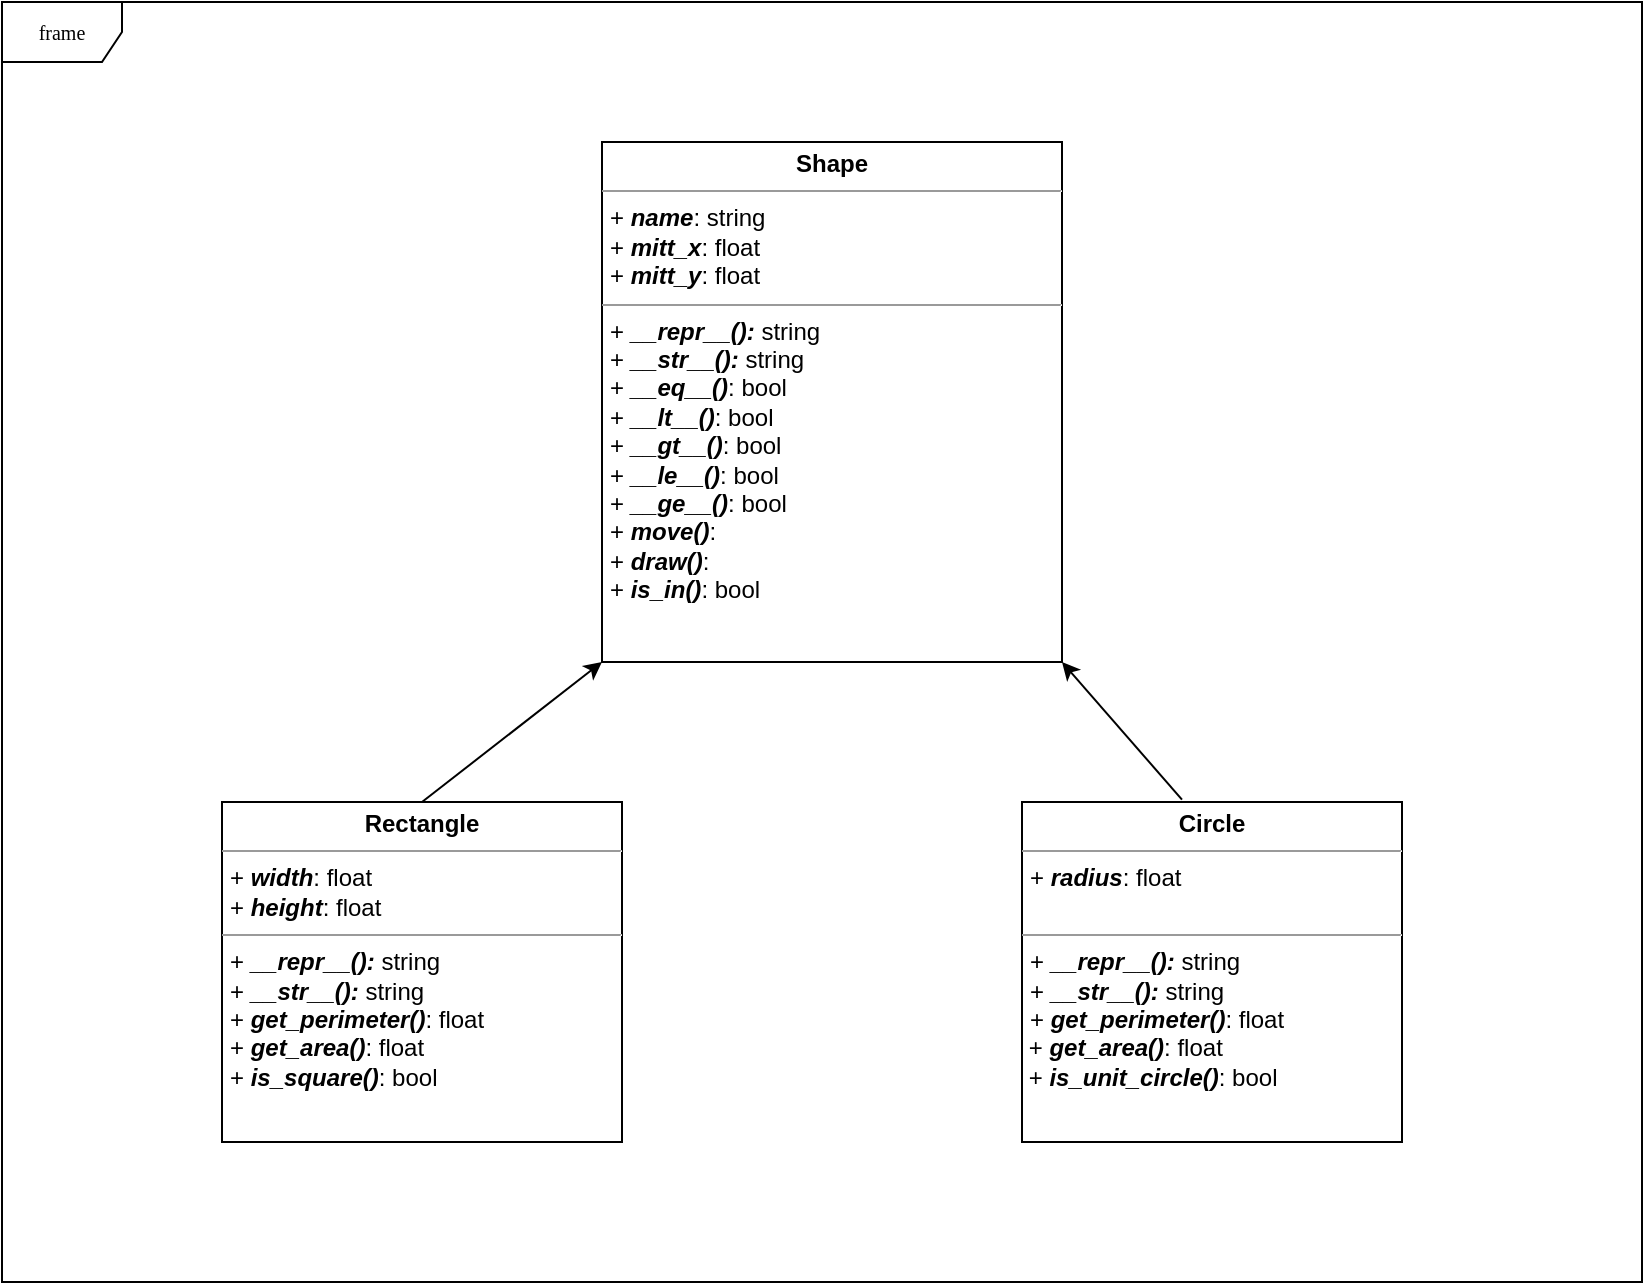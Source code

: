 <mxfile version="22.0.4" type="github">
  <diagram name="Page-1" id="c4acf3e9-155e-7222-9cf6-157b1a14988f">
    <mxGraphModel dx="1889" dy="1661" grid="1" gridSize="10" guides="1" tooltips="1" connect="1" arrows="1" fold="1" page="1" pageScale="1" pageWidth="850" pageHeight="1100" background="none" math="0" shadow="0">
      <root>
        <mxCell id="0" />
        <mxCell id="1" parent="0" />
        <mxCell id="17acba5748e5396b-1" value="frame" style="shape=umlFrame;whiteSpace=wrap;html=1;rounded=0;shadow=0;comic=0;labelBackgroundColor=none;strokeWidth=1;fontFamily=Verdana;fontSize=10;align=center;" parent="1" vertex="1">
          <mxGeometry x="-110" y="-40" width="820" height="640" as="geometry" />
        </mxCell>
        <mxCell id="5d2195bd80daf111-18" value="&lt;p style=&quot;margin:0px;margin-top:4px;text-align:center;&quot;&gt;&lt;b&gt;Rectangle&lt;/b&gt;&lt;br&gt;&lt;/p&gt;&lt;hr size=&quot;1&quot;&gt;&lt;p style=&quot;margin:0px;margin-left:4px;&quot;&gt;+ &lt;b&gt;&lt;i&gt;width&lt;/i&gt;&lt;/b&gt;: float&lt;br&gt;+ &lt;b&gt;&lt;i&gt;height&lt;/i&gt;&lt;/b&gt;: float&lt;br&gt;&lt;/p&gt;&lt;hr size=&quot;1&quot;&gt;&lt;p style=&quot;margin:0px;margin-left:4px;&quot;&gt;+ &lt;b&gt;&lt;i&gt;__repr__(): &lt;/i&gt;&lt;/b&gt;string&lt;br&gt;+ &lt;b&gt;&lt;i&gt;__str__(): &lt;/i&gt;&lt;/b&gt;string&lt;/p&gt;&lt;p style=&quot;margin:0px;margin-left:4px;&quot;&gt;+ &lt;b&gt;&lt;i&gt;get_perimeter()&lt;/i&gt;&lt;/b&gt;: float&lt;/p&gt;&lt;p style=&quot;margin:0px;margin-left:4px;&quot;&gt;+ &lt;b&gt;&lt;i&gt;get_area()&lt;/i&gt;&lt;/b&gt;: float&lt;/p&gt;&lt;p style=&quot;margin:0px;margin-left:4px;&quot;&gt;+ &lt;b&gt;&lt;i&gt;is_square()&lt;/i&gt;&lt;/b&gt;: bool&lt;br&gt;&lt;/p&gt;" style="verticalAlign=top;align=left;overflow=fill;fontSize=12;fontFamily=Helvetica;html=1;rounded=0;shadow=0;comic=0;labelBackgroundColor=none;strokeWidth=1" parent="1" vertex="1">
          <mxGeometry y="360" width="200" height="170" as="geometry" />
        </mxCell>
        <mxCell id="H4dJEg-eO4Z0APqnT_hP-1" value="&lt;p style=&quot;margin:0px;margin-top:4px;text-align:center;&quot;&gt;&lt;b&gt;Shape&lt;/b&gt;&lt;br&gt;&lt;/p&gt;&lt;hr size=&quot;1&quot;&gt;&lt;p style=&quot;margin:0px;margin-left:4px;&quot;&gt;+ &lt;b&gt;&lt;i&gt;name&lt;/i&gt;&lt;/b&gt;: string&lt;br&gt;+ &lt;b&gt;&lt;i&gt;mitt_x&lt;/i&gt;&lt;/b&gt;: float&lt;/p&gt;&lt;p style=&quot;margin:0px;margin-left:4px;&quot;&gt;+ &lt;b&gt;&lt;i&gt;mitt_y&lt;/i&gt;&lt;/b&gt;: float&lt;/p&gt;&lt;hr size=&quot;1&quot;&gt;&lt;p style=&quot;margin:0px;margin-left:4px;&quot;&gt;+ &lt;b&gt;&lt;i&gt;__repr__(): &lt;/i&gt;&lt;/b&gt;string&lt;br&gt;+ &lt;b&gt;&lt;i&gt;__str__(): &lt;/i&gt;&lt;/b&gt;string&lt;/p&gt;&lt;p style=&quot;margin:0px;margin-left:4px;&quot;&gt;+ &lt;b&gt;&lt;i&gt;__eq__()&lt;/i&gt;&lt;/b&gt;: bool&lt;/p&gt;&lt;p style=&quot;margin:0px;margin-left:4px;&quot;&gt;+&lt;b&gt;&lt;i&gt; __lt__()&lt;/i&gt;&lt;/b&gt;: bool&lt;/p&gt;&lt;p style=&quot;margin:0px;margin-left:4px;&quot;&gt;+ &lt;b&gt;&lt;i&gt;__gt__()&lt;/i&gt;&lt;/b&gt;: bool&lt;/p&gt;&lt;p style=&quot;margin:0px;margin-left:4px;&quot;&gt;+ &lt;b&gt;&lt;i&gt;__le__()&lt;/i&gt;&lt;/b&gt;: bool&lt;/p&gt;&lt;p style=&quot;margin:0px;margin-left:4px;&quot;&gt;+ &lt;b&gt;&lt;i&gt;__ge__()&lt;/i&gt;&lt;/b&gt;: bool&lt;/p&gt;&lt;p style=&quot;margin:0px;margin-left:4px;&quot;&gt;+ &lt;b&gt;&lt;i&gt;move()&lt;/i&gt;&lt;/b&gt;:&lt;/p&gt;&lt;p style=&quot;margin:0px;margin-left:4px;&quot;&gt;+ &lt;b&gt;&lt;i&gt;draw()&lt;/i&gt;&lt;/b&gt;:&lt;/p&gt;&lt;p style=&quot;margin:0px;margin-left:4px;&quot;&gt;+ &lt;b&gt;&lt;i&gt;is_in()&lt;/i&gt;&lt;/b&gt;: bool&lt;br&gt;&lt;/p&gt;&lt;p style=&quot;margin:0px;margin-left:4px;&quot;&gt;&lt;br&gt;&lt;/p&gt;&lt;p style=&quot;margin:0px;margin-left:4px;&quot;&gt;&lt;br&gt;&lt;/p&gt;&lt;p style=&quot;margin:0px;margin-left:4px;&quot;&gt;&lt;br&gt;&lt;/p&gt;" style="verticalAlign=top;align=left;overflow=fill;fontSize=12;fontFamily=Helvetica;html=1;rounded=0;shadow=0;comic=0;labelBackgroundColor=none;strokeWidth=1" vertex="1" parent="1">
          <mxGeometry x="190" y="30" width="230" height="260" as="geometry" />
        </mxCell>
        <mxCell id="H4dJEg-eO4Z0APqnT_hP-2" value="&lt;p style=&quot;margin:0px;margin-top:4px;text-align:center;&quot;&gt;&lt;b&gt;Circle&lt;/b&gt;&lt;br&gt;&lt;/p&gt;&lt;hr size=&quot;1&quot;&gt;&lt;p style=&quot;margin:0px;margin-left:4px;&quot;&gt;+ &lt;b&gt;&lt;i&gt;radius&lt;/i&gt;&lt;/b&gt;: float&lt;br&gt;&lt;br&gt;&lt;/p&gt;&lt;hr size=&quot;1&quot;&gt;&lt;p style=&quot;margin:0px;margin-left:4px;&quot;&gt;+ &lt;b&gt;&lt;i&gt;__repr__(): &lt;/i&gt;&lt;/b&gt;string&lt;br&gt;+ &lt;b&gt;&lt;i&gt;__str__(): &lt;/i&gt;&lt;/b&gt;string&lt;/p&gt;&lt;p style=&quot;margin:0px;margin-left:4px;&quot;&gt;+ &lt;b&gt;&lt;i&gt;get_perimeter()&lt;/i&gt;&lt;/b&gt;: float&lt;/p&gt;&lt;div&gt;&amp;nbsp;+ &lt;b&gt;&lt;i&gt;get_area()&lt;/i&gt;&lt;/b&gt;: float&lt;/div&gt;&lt;div&gt;&amp;nbsp;+ &lt;b&gt;&lt;i&gt;is_unit_circle()&lt;/i&gt;&lt;/b&gt;: bool&lt;br&gt;&lt;/div&gt;&lt;p style=&quot;margin:0px;margin-left:4px;&quot;&gt;&lt;/p&gt;" style="verticalAlign=top;align=left;overflow=fill;fontSize=12;fontFamily=Helvetica;html=1;rounded=0;shadow=0;comic=0;labelBackgroundColor=none;strokeWidth=1" vertex="1" parent="1">
          <mxGeometry x="400" y="360" width="190" height="170" as="geometry" />
        </mxCell>
        <mxCell id="H4dJEg-eO4Z0APqnT_hP-6" value="" style="endArrow=classic;html=1;rounded=0;entryX=0;entryY=1;entryDx=0;entryDy=0;exitX=0.5;exitY=0;exitDx=0;exitDy=0;" edge="1" parent="1" source="5d2195bd80daf111-18" target="H4dJEg-eO4Z0APqnT_hP-1">
          <mxGeometry width="50" height="50" relative="1" as="geometry">
            <mxPoint x="100" y="240" as="sourcePoint" />
            <mxPoint x="150" y="190" as="targetPoint" />
          </mxGeometry>
        </mxCell>
        <mxCell id="H4dJEg-eO4Z0APqnT_hP-7" value="" style="endArrow=classic;html=1;rounded=0;entryX=1;entryY=1;entryDx=0;entryDy=0;exitX=0.421;exitY=-0.007;exitDx=0;exitDy=0;exitPerimeter=0;" edge="1" parent="1" source="H4dJEg-eO4Z0APqnT_hP-2" target="H4dJEg-eO4Z0APqnT_hP-1">
          <mxGeometry width="50" height="50" relative="1" as="geometry">
            <mxPoint x="440" y="240" as="sourcePoint" />
            <mxPoint x="490" y="190" as="targetPoint" />
          </mxGeometry>
        </mxCell>
      </root>
    </mxGraphModel>
  </diagram>
</mxfile>
